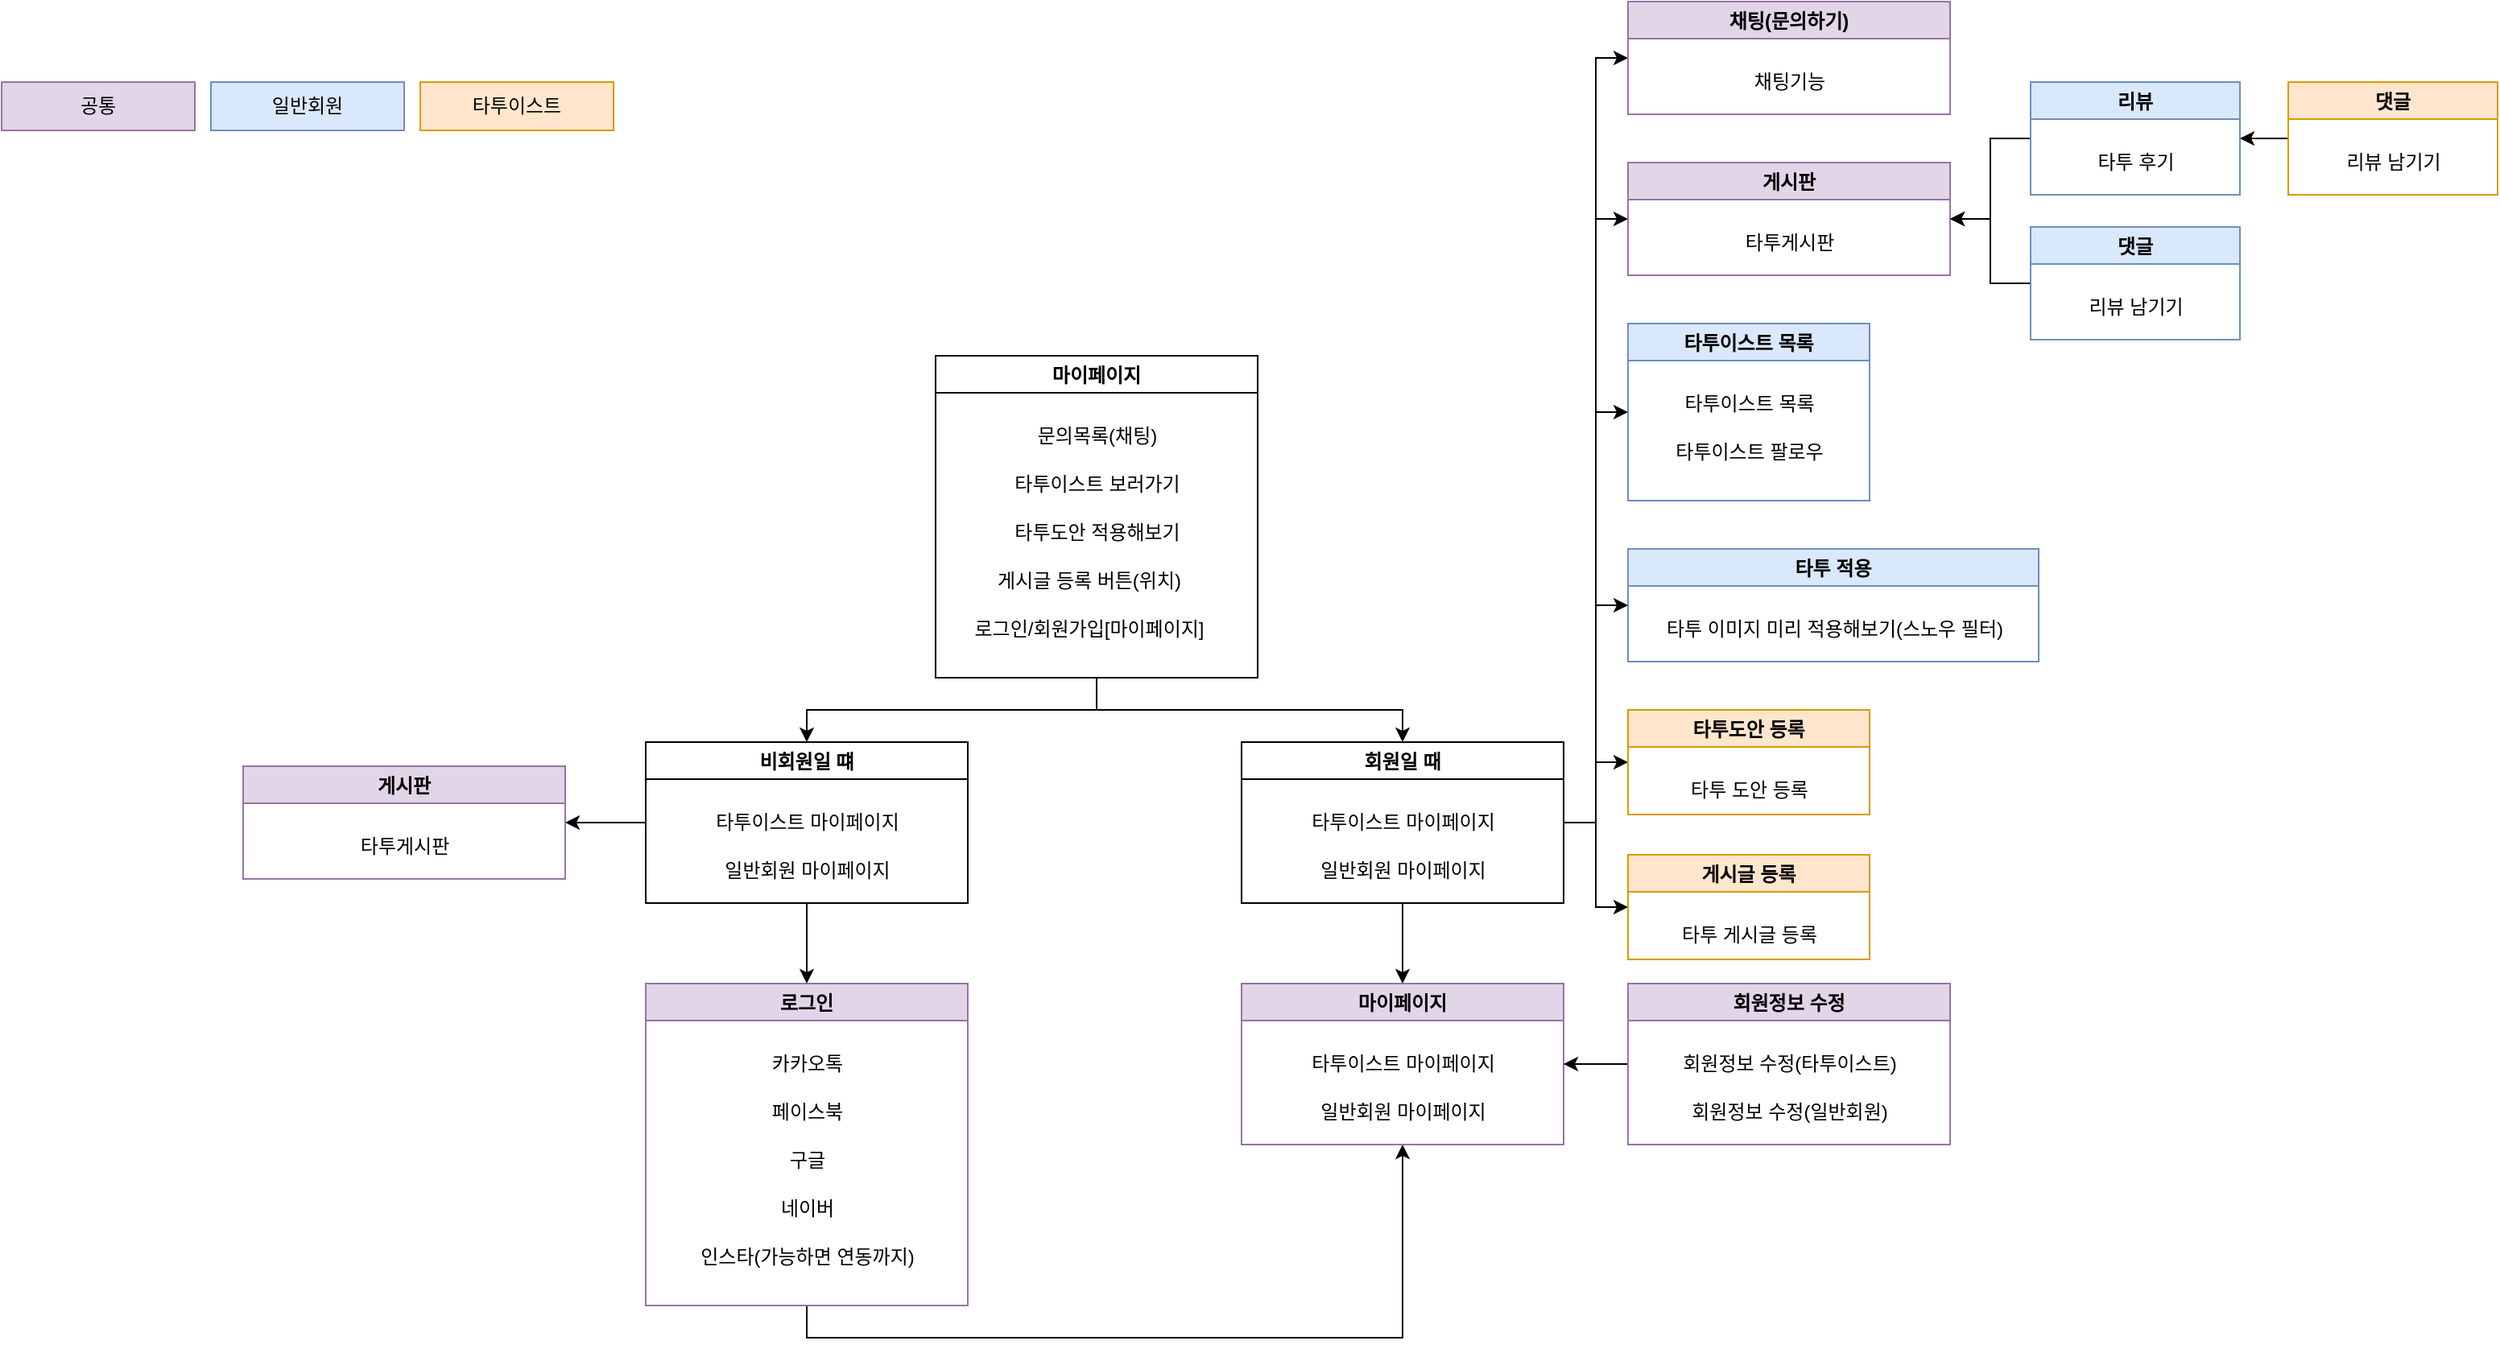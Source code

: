<mxfile version="16.6.2" type="github">
  <diagram id="plekSp8g0xQLM_WGkmEq" name="Page-1">
    <mxGraphModel dx="3137" dy="827" grid="1" gridSize="10" guides="1" tooltips="1" connect="1" arrows="1" fold="1" page="1" pageScale="1" pageWidth="827" pageHeight="1169" math="0" shadow="0">
      <root>
        <mxCell id="0" />
        <mxCell id="1" parent="0" />
        <mxCell id="W3kY__UTv8PT8pYsWglq-48" style="edgeStyle=orthogonalEdgeStyle;rounded=0;orthogonalLoop=1;jettySize=auto;html=1;exitX=0.5;exitY=1;exitDx=0;exitDy=0;entryX=0.5;entryY=1;entryDx=0;entryDy=0;" edge="1" parent="1" source="5WcO7mzDaS4tZazKzf49-14" target="5WcO7mzDaS4tZazKzf49-21">
          <mxGeometry relative="1" as="geometry" />
        </mxCell>
        <mxCell id="5WcO7mzDaS4tZazKzf49-14" value="로그인" style="swimlane;fillColor=#e1d5e7;strokeColor=#9673a6;" parent="1" vertex="1">
          <mxGeometry x="-1230" y="760" width="200" height="200" as="geometry" />
        </mxCell>
        <mxCell id="5WcO7mzDaS4tZazKzf49-19" value="인스타(가능하면 연동까지)" style="text;html=1;align=center;verticalAlign=middle;resizable=0;points=[];autosize=1;strokeColor=none;fillColor=none;" parent="5WcO7mzDaS4tZazKzf49-14" vertex="1">
          <mxGeometry x="20" y="160" width="160" height="20" as="geometry" />
        </mxCell>
        <mxCell id="5WcO7mzDaS4tZazKzf49-18" value="네이버" style="text;html=1;align=center;verticalAlign=middle;resizable=0;points=[];autosize=1;strokeColor=none;fillColor=none;" parent="5WcO7mzDaS4tZazKzf49-14" vertex="1">
          <mxGeometry x="75" y="130" width="50" height="20" as="geometry" />
        </mxCell>
        <mxCell id="5WcO7mzDaS4tZazKzf49-17" value="구글" style="text;html=1;align=center;verticalAlign=middle;resizable=0;points=[];autosize=1;strokeColor=none;fillColor=none;" parent="5WcO7mzDaS4tZazKzf49-14" vertex="1">
          <mxGeometry x="80" y="100" width="40" height="20" as="geometry" />
        </mxCell>
        <mxCell id="5WcO7mzDaS4tZazKzf49-15" value="카카오톡" style="text;html=1;align=center;verticalAlign=middle;resizable=0;points=[];autosize=1;strokeColor=none;fillColor=none;" parent="5WcO7mzDaS4tZazKzf49-14" vertex="1">
          <mxGeometry x="70" y="40" width="60" height="20" as="geometry" />
        </mxCell>
        <mxCell id="5WcO7mzDaS4tZazKzf49-16" value="페이스북" style="text;html=1;align=center;verticalAlign=middle;resizable=0;points=[];autosize=1;strokeColor=none;fillColor=none;" parent="5WcO7mzDaS4tZazKzf49-14" vertex="1">
          <mxGeometry x="70" y="70" width="60" height="20" as="geometry" />
        </mxCell>
        <mxCell id="5WcO7mzDaS4tZazKzf49-21" value="마이페이지" style="swimlane;fillColor=#e1d5e7;strokeColor=#9673a6;" parent="1" vertex="1">
          <mxGeometry x="-860" y="760" width="200" height="100" as="geometry" />
        </mxCell>
        <mxCell id="5WcO7mzDaS4tZazKzf49-25" value="타투이스트 마이페이지" style="text;html=1;align=center;verticalAlign=middle;resizable=0;points=[];autosize=1;strokeColor=none;fillColor=none;" parent="5WcO7mzDaS4tZazKzf49-21" vertex="1">
          <mxGeometry x="30" y="40" width="140" height="20" as="geometry" />
        </mxCell>
        <mxCell id="5WcO7mzDaS4tZazKzf49-26" value="일반회원 마이페이지" style="text;html=1;align=center;verticalAlign=middle;resizable=0;points=[];autosize=1;strokeColor=none;fillColor=none;" parent="5WcO7mzDaS4tZazKzf49-21" vertex="1">
          <mxGeometry x="35" y="70" width="130" height="20" as="geometry" />
        </mxCell>
        <mxCell id="W3kY__UTv8PT8pYsWglq-28" style="edgeStyle=orthogonalEdgeStyle;rounded=0;orthogonalLoop=1;jettySize=auto;html=1;entryX=1;entryY=0.5;entryDx=0;entryDy=0;" edge="1" parent="1" source="5WcO7mzDaS4tZazKzf49-30" target="5WcO7mzDaS4tZazKzf49-21">
          <mxGeometry relative="1" as="geometry" />
        </mxCell>
        <mxCell id="5WcO7mzDaS4tZazKzf49-30" value="회원정보 수정" style="swimlane;fillColor=#e1d5e7;strokeColor=#9673a6;" parent="1" vertex="1">
          <mxGeometry x="-620" y="760" width="200" height="100" as="geometry" />
        </mxCell>
        <mxCell id="5WcO7mzDaS4tZazKzf49-31" value="회원정보 수정(타투이스트)" style="text;html=1;align=center;verticalAlign=middle;resizable=0;points=[];autosize=1;strokeColor=none;fillColor=none;" parent="5WcO7mzDaS4tZazKzf49-30" vertex="1">
          <mxGeometry x="20" y="40" width="160" height="20" as="geometry" />
        </mxCell>
        <mxCell id="5WcO7mzDaS4tZazKzf49-32" value="회원정보 수정(일반회원)" style="text;html=1;align=center;verticalAlign=middle;resizable=0;points=[];autosize=1;strokeColor=none;fillColor=none;" parent="5WcO7mzDaS4tZazKzf49-30" vertex="1">
          <mxGeometry x="25" y="70" width="150" height="20" as="geometry" />
        </mxCell>
        <mxCell id="5WcO7mzDaS4tZazKzf49-37" value="게시글 등록" style="swimlane;fillColor=#ffe6cc;strokeColor=#d79b00;" parent="1" vertex="1">
          <mxGeometry x="-620" y="680" width="150" height="65" as="geometry" />
        </mxCell>
        <mxCell id="5WcO7mzDaS4tZazKzf49-39" value="타투 게시글 등록" style="text;html=1;align=center;verticalAlign=middle;resizable=0;points=[];autosize=1;strokeColor=none;fillColor=none;" parent="5WcO7mzDaS4tZazKzf49-37" vertex="1">
          <mxGeometry x="20" y="40" width="110" height="20" as="geometry" />
        </mxCell>
        <mxCell id="5WcO7mzDaS4tZazKzf49-41" value="타투 적용" style="swimlane;fillColor=#dae8fc;strokeColor=#6c8ebf;" parent="1" vertex="1">
          <mxGeometry x="-620" y="490" width="255" height="70" as="geometry" />
        </mxCell>
        <mxCell id="5WcO7mzDaS4tZazKzf49-43" value="타투 이미지 미리 적용해보기(스노우 필터)" style="text;html=1;align=center;verticalAlign=middle;resizable=0;points=[];autosize=1;strokeColor=none;fillColor=none;" parent="5WcO7mzDaS4tZazKzf49-41" vertex="1">
          <mxGeometry x="7.5" y="40" width="240" height="20" as="geometry" />
        </mxCell>
        <mxCell id="5WcO7mzDaS4tZazKzf49-46" value="타투이스트 목록" style="swimlane;fillColor=#dae8fc;strokeColor=#6c8ebf;" parent="1" vertex="1">
          <mxGeometry x="-620" y="350" width="150" height="110" as="geometry" />
        </mxCell>
        <mxCell id="5WcO7mzDaS4tZazKzf49-48" value="타투이스트 팔로우" style="text;html=1;align=center;verticalAlign=middle;resizable=0;points=[];autosize=1;strokeColor=none;fillColor=none;" parent="5WcO7mzDaS4tZazKzf49-46" vertex="1">
          <mxGeometry x="20" y="70" width="110" height="20" as="geometry" />
        </mxCell>
        <mxCell id="5WcO7mzDaS4tZazKzf49-47" value="타투이스트 목록" style="text;html=1;align=center;verticalAlign=middle;resizable=0;points=[];autosize=1;strokeColor=none;fillColor=none;" parent="5WcO7mzDaS4tZazKzf49-46" vertex="1">
          <mxGeometry x="25" y="40" width="100" height="20" as="geometry" />
        </mxCell>
        <mxCell id="W3kY__UTv8PT8pYsWglq-7" style="edgeStyle=orthogonalEdgeStyle;rounded=0;orthogonalLoop=1;jettySize=auto;html=1;entryX=0.5;entryY=0;entryDx=0;entryDy=0;" edge="1" parent="1" source="W3kY__UTv8PT8pYsWglq-1" target="W3kY__UTv8PT8pYsWglq-23">
          <mxGeometry relative="1" as="geometry">
            <mxPoint x="-1150" y="650" as="targetPoint" />
          </mxGeometry>
        </mxCell>
        <mxCell id="W3kY__UTv8PT8pYsWglq-27" style="edgeStyle=orthogonalEdgeStyle;rounded=0;orthogonalLoop=1;jettySize=auto;html=1;entryX=0.5;entryY=0;entryDx=0;entryDy=0;" edge="1" parent="1" source="W3kY__UTv8PT8pYsWglq-1" target="W3kY__UTv8PT8pYsWglq-20">
          <mxGeometry relative="1" as="geometry" />
        </mxCell>
        <mxCell id="W3kY__UTv8PT8pYsWglq-1" value="마이페이지" style="swimlane;" vertex="1" parent="1">
          <mxGeometry x="-1050" y="370" width="200" height="200" as="geometry" />
        </mxCell>
        <mxCell id="W3kY__UTv8PT8pYsWglq-2" value="문의목록(채팅)" style="text;html=1;align=center;verticalAlign=middle;resizable=0;points=[];autosize=1;strokeColor=none;fillColor=none;" vertex="1" parent="W3kY__UTv8PT8pYsWglq-1">
          <mxGeometry x="50" y="40" width="100" height="20" as="geometry" />
        </mxCell>
        <mxCell id="W3kY__UTv8PT8pYsWglq-3" value="타투이스트 보러가기" style="text;html=1;align=center;verticalAlign=middle;resizable=0;points=[];autosize=1;strokeColor=none;fillColor=none;" vertex="1" parent="W3kY__UTv8PT8pYsWglq-1">
          <mxGeometry x="35" y="70" width="130" height="20" as="geometry" />
        </mxCell>
        <mxCell id="W3kY__UTv8PT8pYsWglq-4" value="타투도안 적용해보기" style="text;html=1;align=center;verticalAlign=middle;resizable=0;points=[];autosize=1;strokeColor=none;fillColor=none;" vertex="1" parent="W3kY__UTv8PT8pYsWglq-1">
          <mxGeometry x="35" y="100" width="130" height="20" as="geometry" />
        </mxCell>
        <mxCell id="W3kY__UTv8PT8pYsWglq-5" value="로그인/회원가입[마이페이지]" style="text;html=1;align=center;verticalAlign=middle;resizable=0;points=[];autosize=1;" vertex="1" parent="W3kY__UTv8PT8pYsWglq-1">
          <mxGeometry x="10" y="160" width="170" height="20" as="geometry" />
        </mxCell>
        <mxCell id="W3kY__UTv8PT8pYsWglq-6" value="게시글 등록 버튼(위치)" style="text;html=1;align=center;verticalAlign=middle;resizable=0;points=[];autosize=1;strokeColor=none;fillColor=none;" vertex="1" parent="W3kY__UTv8PT8pYsWglq-1">
          <mxGeometry x="25" y="130" width="140" height="20" as="geometry" />
        </mxCell>
        <mxCell id="W3kY__UTv8PT8pYsWglq-29" style="edgeStyle=orthogonalEdgeStyle;rounded=0;orthogonalLoop=1;jettySize=auto;html=1;exitX=0.5;exitY=1;exitDx=0;exitDy=0;entryX=0.5;entryY=0;entryDx=0;entryDy=0;" edge="1" parent="1" source="W3kY__UTv8PT8pYsWglq-20" target="5WcO7mzDaS4tZazKzf49-21">
          <mxGeometry relative="1" as="geometry" />
        </mxCell>
        <mxCell id="W3kY__UTv8PT8pYsWglq-34" style="edgeStyle=orthogonalEdgeStyle;rounded=0;orthogonalLoop=1;jettySize=auto;html=1;entryX=0;entryY=0.5;entryDx=0;entryDy=0;" edge="1" parent="1" source="W3kY__UTv8PT8pYsWglq-20" target="5WcO7mzDaS4tZazKzf49-37">
          <mxGeometry relative="1" as="geometry" />
        </mxCell>
        <mxCell id="W3kY__UTv8PT8pYsWglq-35" style="edgeStyle=orthogonalEdgeStyle;rounded=0;orthogonalLoop=1;jettySize=auto;html=1;entryX=0;entryY=0.5;entryDx=0;entryDy=0;" edge="1" parent="1" source="W3kY__UTv8PT8pYsWglq-20" target="5WcO7mzDaS4tZazKzf49-41">
          <mxGeometry relative="1" as="geometry" />
        </mxCell>
        <mxCell id="W3kY__UTv8PT8pYsWglq-36" style="edgeStyle=orthogonalEdgeStyle;rounded=0;orthogonalLoop=1;jettySize=auto;html=1;entryX=0;entryY=0.5;entryDx=0;entryDy=0;" edge="1" parent="1" source="W3kY__UTv8PT8pYsWglq-20" target="5WcO7mzDaS4tZazKzf49-46">
          <mxGeometry relative="1" as="geometry" />
        </mxCell>
        <mxCell id="W3kY__UTv8PT8pYsWglq-47" style="edgeStyle=orthogonalEdgeStyle;rounded=0;orthogonalLoop=1;jettySize=auto;html=1;entryX=0;entryY=0.5;entryDx=0;entryDy=0;" edge="1" parent="1" source="W3kY__UTv8PT8pYsWglq-20" target="W3kY__UTv8PT8pYsWglq-45">
          <mxGeometry relative="1" as="geometry" />
        </mxCell>
        <mxCell id="W3kY__UTv8PT8pYsWglq-53" style="edgeStyle=orthogonalEdgeStyle;rounded=0;orthogonalLoop=1;jettySize=auto;html=1;entryX=0;entryY=0.5;entryDx=0;entryDy=0;" edge="1" parent="1" source="W3kY__UTv8PT8pYsWglq-20" target="W3kY__UTv8PT8pYsWglq-49">
          <mxGeometry relative="1" as="geometry" />
        </mxCell>
        <mxCell id="W3kY__UTv8PT8pYsWglq-56" style="edgeStyle=orthogonalEdgeStyle;rounded=0;orthogonalLoop=1;jettySize=auto;html=1;exitX=1;exitY=0.5;exitDx=0;exitDy=0;entryX=0;entryY=0.5;entryDx=0;entryDy=0;" edge="1" parent="1" source="W3kY__UTv8PT8pYsWglq-20" target="W3kY__UTv8PT8pYsWglq-54">
          <mxGeometry relative="1" as="geometry" />
        </mxCell>
        <mxCell id="W3kY__UTv8PT8pYsWglq-20" value="회원일 때" style="swimlane;" vertex="1" parent="1">
          <mxGeometry x="-860" y="610" width="200" height="100" as="geometry" />
        </mxCell>
        <mxCell id="W3kY__UTv8PT8pYsWglq-21" value="타투이스트 마이페이지" style="text;html=1;align=center;verticalAlign=middle;resizable=0;points=[];autosize=1;strokeColor=none;fillColor=none;" vertex="1" parent="W3kY__UTv8PT8pYsWglq-20">
          <mxGeometry x="30" y="40" width="140" height="20" as="geometry" />
        </mxCell>
        <mxCell id="W3kY__UTv8PT8pYsWglq-22" value="일반회원 마이페이지" style="text;html=1;align=center;verticalAlign=middle;resizable=0;points=[];autosize=1;strokeColor=none;fillColor=none;" vertex="1" parent="W3kY__UTv8PT8pYsWglq-20">
          <mxGeometry x="35" y="70" width="130" height="20" as="geometry" />
        </mxCell>
        <mxCell id="W3kY__UTv8PT8pYsWglq-37" style="edgeStyle=orthogonalEdgeStyle;rounded=0;orthogonalLoop=1;jettySize=auto;html=1;exitX=0.5;exitY=1;exitDx=0;exitDy=0;entryX=0.5;entryY=0;entryDx=0;entryDy=0;" edge="1" parent="1" source="W3kY__UTv8PT8pYsWglq-23" target="5WcO7mzDaS4tZazKzf49-14">
          <mxGeometry relative="1" as="geometry" />
        </mxCell>
        <mxCell id="W3kY__UTv8PT8pYsWglq-41" style="edgeStyle=orthogonalEdgeStyle;rounded=0;orthogonalLoop=1;jettySize=auto;html=1;exitX=0;exitY=0.5;exitDx=0;exitDy=0;entryX=1;entryY=0.5;entryDx=0;entryDy=0;" edge="1" parent="1" source="W3kY__UTv8PT8pYsWglq-23" target="W3kY__UTv8PT8pYsWglq-38">
          <mxGeometry relative="1" as="geometry" />
        </mxCell>
        <mxCell id="W3kY__UTv8PT8pYsWglq-23" value="비회원일 떄" style="swimlane;" vertex="1" parent="1">
          <mxGeometry x="-1230" y="610" width="200" height="100" as="geometry" />
        </mxCell>
        <mxCell id="W3kY__UTv8PT8pYsWglq-24" value="타투이스트 마이페이지" style="text;html=1;align=center;verticalAlign=middle;resizable=0;points=[];autosize=1;strokeColor=none;fillColor=none;" vertex="1" parent="W3kY__UTv8PT8pYsWglq-23">
          <mxGeometry x="30" y="40" width="140" height="20" as="geometry" />
        </mxCell>
        <mxCell id="W3kY__UTv8PT8pYsWglq-25" value="일반회원 마이페이지" style="text;html=1;align=center;verticalAlign=middle;resizable=0;points=[];autosize=1;strokeColor=none;fillColor=none;" vertex="1" parent="W3kY__UTv8PT8pYsWglq-23">
          <mxGeometry x="35" y="70" width="130" height="20" as="geometry" />
        </mxCell>
        <mxCell id="W3kY__UTv8PT8pYsWglq-38" value="게시판" style="swimlane;fillColor=#e1d5e7;strokeColor=#9673a6;" vertex="1" parent="1">
          <mxGeometry x="-1480" y="625" width="200" height="70" as="geometry" />
        </mxCell>
        <mxCell id="W3kY__UTv8PT8pYsWglq-39" value="타투게시판" style="text;html=1;align=center;verticalAlign=middle;resizable=0;points=[];autosize=1;strokeColor=none;fillColor=none;" vertex="1" parent="W3kY__UTv8PT8pYsWglq-38">
          <mxGeometry x="60" y="40" width="80" height="20" as="geometry" />
        </mxCell>
        <mxCell id="W3kY__UTv8PT8pYsWglq-42" value="일반회원" style="rounded=0;whiteSpace=wrap;html=1;fillColor=#dae8fc;strokeColor=#6c8ebf;" vertex="1" parent="1">
          <mxGeometry x="-1500" y="200" width="120" height="30" as="geometry" />
        </mxCell>
        <mxCell id="W3kY__UTv8PT8pYsWglq-43" value="타투이스트" style="rounded=0;whiteSpace=wrap;html=1;fillColor=#ffe6cc;strokeColor=#d79b00;" vertex="1" parent="1">
          <mxGeometry x="-1370" y="200" width="120" height="30" as="geometry" />
        </mxCell>
        <mxCell id="W3kY__UTv8PT8pYsWglq-44" value="공통" style="rounded=0;whiteSpace=wrap;html=1;fillColor=#e1d5e7;strokeColor=#9673a6;" vertex="1" parent="1">
          <mxGeometry x="-1630" y="200" width="120" height="30" as="geometry" />
        </mxCell>
        <mxCell id="W3kY__UTv8PT8pYsWglq-45" value="게시판" style="swimlane;fillColor=#e1d5e7;strokeColor=#9673a6;" vertex="1" parent="1">
          <mxGeometry x="-620" y="250" width="200" height="70" as="geometry" />
        </mxCell>
        <mxCell id="W3kY__UTv8PT8pYsWglq-46" value="타투게시판" style="text;html=1;align=center;verticalAlign=middle;resizable=0;points=[];autosize=1;strokeColor=none;fillColor=none;" vertex="1" parent="W3kY__UTv8PT8pYsWglq-45">
          <mxGeometry x="60" y="40" width="80" height="20" as="geometry" />
        </mxCell>
        <mxCell id="W3kY__UTv8PT8pYsWglq-49" value="타투도안 등록" style="swimlane;fillColor=#ffe6cc;strokeColor=#d79b00;" vertex="1" parent="1">
          <mxGeometry x="-620" y="590" width="150" height="65" as="geometry" />
        </mxCell>
        <mxCell id="W3kY__UTv8PT8pYsWglq-50" value="타투 도안 등록" style="text;html=1;align=center;verticalAlign=middle;resizable=0;points=[];autosize=1;strokeColor=none;fillColor=none;" vertex="1" parent="W3kY__UTv8PT8pYsWglq-49">
          <mxGeometry x="30" y="40" width="90" height="20" as="geometry" />
        </mxCell>
        <mxCell id="W3kY__UTv8PT8pYsWglq-54" value="채팅(문의하기)" style="swimlane;fillColor=#e1d5e7;strokeColor=#9673a6;" vertex="1" parent="1">
          <mxGeometry x="-620" y="150" width="200" height="70" as="geometry" />
        </mxCell>
        <mxCell id="W3kY__UTv8PT8pYsWglq-55" value="채팅기능" style="text;html=1;align=center;verticalAlign=middle;resizable=0;points=[];autosize=1;strokeColor=none;fillColor=none;" vertex="1" parent="W3kY__UTv8PT8pYsWglq-54">
          <mxGeometry x="70" y="40" width="60" height="20" as="geometry" />
        </mxCell>
        <mxCell id="W3kY__UTv8PT8pYsWglq-68" style="edgeStyle=orthogonalEdgeStyle;rounded=0;orthogonalLoop=1;jettySize=auto;html=1;entryX=1;entryY=0.5;entryDx=0;entryDy=0;" edge="1" parent="1" source="W3kY__UTv8PT8pYsWglq-57" target="W3kY__UTv8PT8pYsWglq-45">
          <mxGeometry relative="1" as="geometry" />
        </mxCell>
        <mxCell id="W3kY__UTv8PT8pYsWglq-57" value="리뷰" style="swimlane;fillColor=#dae8fc;strokeColor=#6c8ebf;" vertex="1" parent="1">
          <mxGeometry x="-370" y="200" width="130" height="70" as="geometry" />
        </mxCell>
        <mxCell id="W3kY__UTv8PT8pYsWglq-58" value="타투 후기" style="text;html=1;align=center;verticalAlign=middle;resizable=0;points=[];autosize=1;strokeColor=none;fillColor=none;" vertex="1" parent="W3kY__UTv8PT8pYsWglq-57">
          <mxGeometry x="30" y="40" width="70" height="20" as="geometry" />
        </mxCell>
        <mxCell id="W3kY__UTv8PT8pYsWglq-66" style="edgeStyle=orthogonalEdgeStyle;rounded=0;orthogonalLoop=1;jettySize=auto;html=1;entryX=1;entryY=0.5;entryDx=0;entryDy=0;" edge="1" parent="1" source="W3kY__UTv8PT8pYsWglq-59" target="W3kY__UTv8PT8pYsWglq-45">
          <mxGeometry relative="1" as="geometry" />
        </mxCell>
        <mxCell id="W3kY__UTv8PT8pYsWglq-59" value="댓글" style="swimlane;fillColor=#dae8fc;strokeColor=#6c8ebf;" vertex="1" parent="1">
          <mxGeometry x="-370" y="290" width="130" height="70" as="geometry" />
        </mxCell>
        <mxCell id="W3kY__UTv8PT8pYsWglq-60" value="리뷰 남기기" style="text;html=1;align=center;verticalAlign=middle;resizable=0;points=[];autosize=1;strokeColor=none;fillColor=none;" vertex="1" parent="W3kY__UTv8PT8pYsWglq-59">
          <mxGeometry x="25" y="40" width="80" height="20" as="geometry" />
        </mxCell>
        <mxCell id="W3kY__UTv8PT8pYsWglq-69" style="edgeStyle=orthogonalEdgeStyle;rounded=0;orthogonalLoop=1;jettySize=auto;html=1;entryX=1;entryY=0.5;entryDx=0;entryDy=0;" edge="1" parent="1" source="W3kY__UTv8PT8pYsWglq-61" target="W3kY__UTv8PT8pYsWglq-57">
          <mxGeometry relative="1" as="geometry" />
        </mxCell>
        <mxCell id="W3kY__UTv8PT8pYsWglq-61" value="댓글" style="swimlane;fillColor=#ffe6cc;strokeColor=#d79b00;" vertex="1" parent="1">
          <mxGeometry x="-210" y="200" width="130" height="70" as="geometry" />
        </mxCell>
        <mxCell id="W3kY__UTv8PT8pYsWglq-62" value="리뷰 남기기" style="text;html=1;align=center;verticalAlign=middle;resizable=0;points=[];autosize=1;strokeColor=none;fillColor=none;" vertex="1" parent="W3kY__UTv8PT8pYsWglq-61">
          <mxGeometry x="25" y="40" width="80" height="20" as="geometry" />
        </mxCell>
      </root>
    </mxGraphModel>
  </diagram>
</mxfile>
